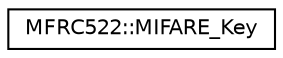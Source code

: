 digraph "Graphical Class Hierarchy"
{
  edge [fontname="Helvetica",fontsize="10",labelfontname="Helvetica",labelfontsize="10"];
  node [fontname="Helvetica",fontsize="10",shape=record];
  rankdir="LR";
  Node0 [label="MFRC522::MIFARE_Key",height=0.2,width=0.4,color="black", fillcolor="white", style="filled",URL="$struct_m_f_r_c522_1_1_m_i_f_a_r_e___key.html"];
}
